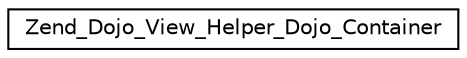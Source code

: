 digraph G
{
  edge [fontname="Helvetica",fontsize="10",labelfontname="Helvetica",labelfontsize="10"];
  node [fontname="Helvetica",fontsize="10",shape=record];
  rankdir="LR";
  Node1 [label="Zend_Dojo_View_Helper_Dojo_Container",height=0.2,width=0.4,color="black", fillcolor="white", style="filled",URL="$class_zend___dojo___view___helper___dojo___container.html"];
}
